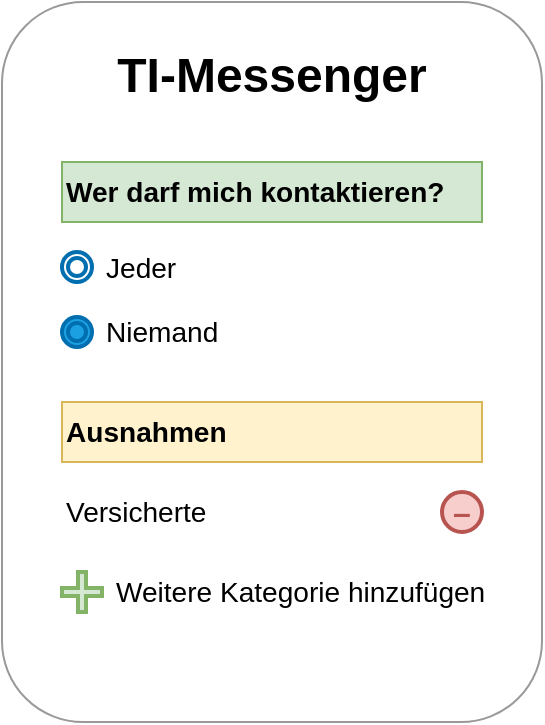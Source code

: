 <mxfile>
    <diagram name="Berechtigung-UI" id="5W39nyvdsAi6H0qSFlow">
        <mxGraphModel dx="2036" dy="1063" grid="1" gridSize="10" guides="1" tooltips="1" connect="1" arrows="1" fold="1" page="1" pageScale="1" pageWidth="827" pageHeight="1169" math="0" shadow="0">
            <root>
                <mxCell id="0"/>
                <mxCell id="1" parent="0"/>
                <mxCell id="DQwhOIoZfkcR7J3Anc3N-1" value="&lt;h1&gt;TI-Messenger&lt;/h1&gt;" style="rounded=1;whiteSpace=wrap;html=1;verticalAlign=top;glass=0;shadow=0;strokeColor=#999999;" parent="1" vertex="1">
                    <mxGeometry x="90" y="60" width="270" height="360" as="geometry"/>
                </mxCell>
                <mxCell id="DQwhOIoZfkcR7J3Anc3N-2" value="&lt;h3&gt;Wer darf mich kontaktieren?&lt;/h3&gt;" style="rounded=0;whiteSpace=wrap;html=1;fillColor=#d5e8d4;strokeColor=#82b366;align=left;" parent="1" vertex="1">
                    <mxGeometry x="120" y="140" width="210" height="30" as="geometry"/>
                </mxCell>
                <mxCell id="DQwhOIoZfkcR7J3Anc3N-16" value="" style="group" parent="1" vertex="1" connectable="0">
                    <mxGeometry x="120" y="177.5" width="80" height="30" as="geometry"/>
                </mxCell>
                <mxCell id="DQwhOIoZfkcR7J3Anc3N-8" value="" style="ellipse;shape=doubleEllipse;whiteSpace=wrap;html=1;aspect=fixed;strokeWidth=2;strokeColor=#006EAF;" parent="DQwhOIoZfkcR7J3Anc3N-16" vertex="1">
                    <mxGeometry y="7.5" width="15" height="15" as="geometry"/>
                </mxCell>
                <mxCell id="DQwhOIoZfkcR7J3Anc3N-9" value="&lt;p&gt;&lt;font style=&quot;font-size: 14.04px;&quot;&gt;Jeder&lt;/font&gt;&lt;/p&gt;" style="text;html=1;align=left;verticalAlign=middle;whiteSpace=wrap;rounded=0;" parent="DQwhOIoZfkcR7J3Anc3N-16" vertex="1">
                    <mxGeometry x="20" width="60" height="30" as="geometry"/>
                </mxCell>
                <mxCell id="DQwhOIoZfkcR7J3Anc3N-17" value="" style="group" parent="1" vertex="1" connectable="0">
                    <mxGeometry x="120" y="210" width="80" height="30" as="geometry"/>
                </mxCell>
                <mxCell id="DQwhOIoZfkcR7J3Anc3N-18" value="" style="ellipse;shape=doubleEllipse;whiteSpace=wrap;html=1;aspect=fixed;fillColor=#1ba1e2;fontColor=#ffffff;strokeColor=#006EAF;strokeWidth=2;" parent="DQwhOIoZfkcR7J3Anc3N-17" vertex="1">
                    <mxGeometry y="7.5" width="15" height="15" as="geometry"/>
                </mxCell>
                <mxCell id="DQwhOIoZfkcR7J3Anc3N-19" value="&lt;p&gt;&lt;font style=&quot;font-size: 14.04px;&quot;&gt;Niemand&lt;/font&gt;&lt;/p&gt;" style="text;html=1;align=left;verticalAlign=middle;whiteSpace=wrap;rounded=0;" parent="DQwhOIoZfkcR7J3Anc3N-17" vertex="1">
                    <mxGeometry x="20" width="60" height="30" as="geometry"/>
                </mxCell>
                <mxCell id="DQwhOIoZfkcR7J3Anc3N-20" value="&lt;h3&gt;Ausnahmen&lt;/h3&gt;" style="rounded=0;whiteSpace=wrap;html=1;fillColor=#fff2cc;strokeColor=#d6b656;align=left;" parent="1" vertex="1">
                    <mxGeometry x="120" y="260" width="210" height="30" as="geometry"/>
                </mxCell>
                <mxCell id="DQwhOIoZfkcR7J3Anc3N-24" value="" style="group" parent="1" vertex="1" connectable="0">
                    <mxGeometry x="120" y="300" width="210" height="30" as="geometry"/>
                </mxCell>
                <mxCell id="DQwhOIoZfkcR7J3Anc3N-25" value="" style="group" parent="DQwhOIoZfkcR7J3Anc3N-24" vertex="1" connectable="0">
                    <mxGeometry width="210" height="30" as="geometry"/>
                </mxCell>
                <mxCell id="DQwhOIoZfkcR7J3Anc3N-26" value="&lt;b&gt;&lt;font style=&quot;font-size: 16px;&quot; color=&quot;#b85450&quot;&gt;–&lt;/font&gt;&lt;/b&gt;" style="ellipse;whiteSpace=wrap;html=1;fillColor=#f8cecc;strokeColor=#b85450;strokeWidth=2;" parent="DQwhOIoZfkcR7J3Anc3N-25" vertex="1">
                    <mxGeometry x="190" y="5" width="20" height="20" as="geometry"/>
                </mxCell>
                <mxCell id="DQwhOIoZfkcR7J3Anc3N-27" value="&lt;font style=&quot;font-size: 14.04px;&quot;&gt;Versicherte&lt;/font&gt;" style="text;html=1;align=left;verticalAlign=middle;whiteSpace=wrap;rounded=0;" parent="DQwhOIoZfkcR7J3Anc3N-25" vertex="1">
                    <mxGeometry width="190" height="30" as="geometry"/>
                </mxCell>
                <mxCell id="DQwhOIoZfkcR7J3Anc3N-38" value="" style="group" parent="1" vertex="1" connectable="0">
                    <mxGeometry x="120" y="340" width="225" height="30" as="geometry"/>
                </mxCell>
                <mxCell id="DQwhOIoZfkcR7J3Anc3N-35" value="" style="shape=cross;whiteSpace=wrap;html=1;fillColor=#d5e8d4;strokeColor=#82b366;strokeWidth=2;" parent="DQwhOIoZfkcR7J3Anc3N-38" vertex="1">
                    <mxGeometry y="5" width="20" height="20" as="geometry"/>
                </mxCell>
                <mxCell id="DQwhOIoZfkcR7J3Anc3N-37" value="&lt;font style=&quot;font-size: 14.04px;&quot;&gt;Weitere Kategorie hinzufügen&lt;/font&gt;" style="text;html=1;align=left;verticalAlign=middle;whiteSpace=wrap;rounded=0;" parent="DQwhOIoZfkcR7J3Anc3N-38" vertex="1">
                    <mxGeometry x="25" width="200" height="30" as="geometry"/>
                </mxCell>
            </root>
        </mxGraphModel>
    </diagram>
</mxfile>